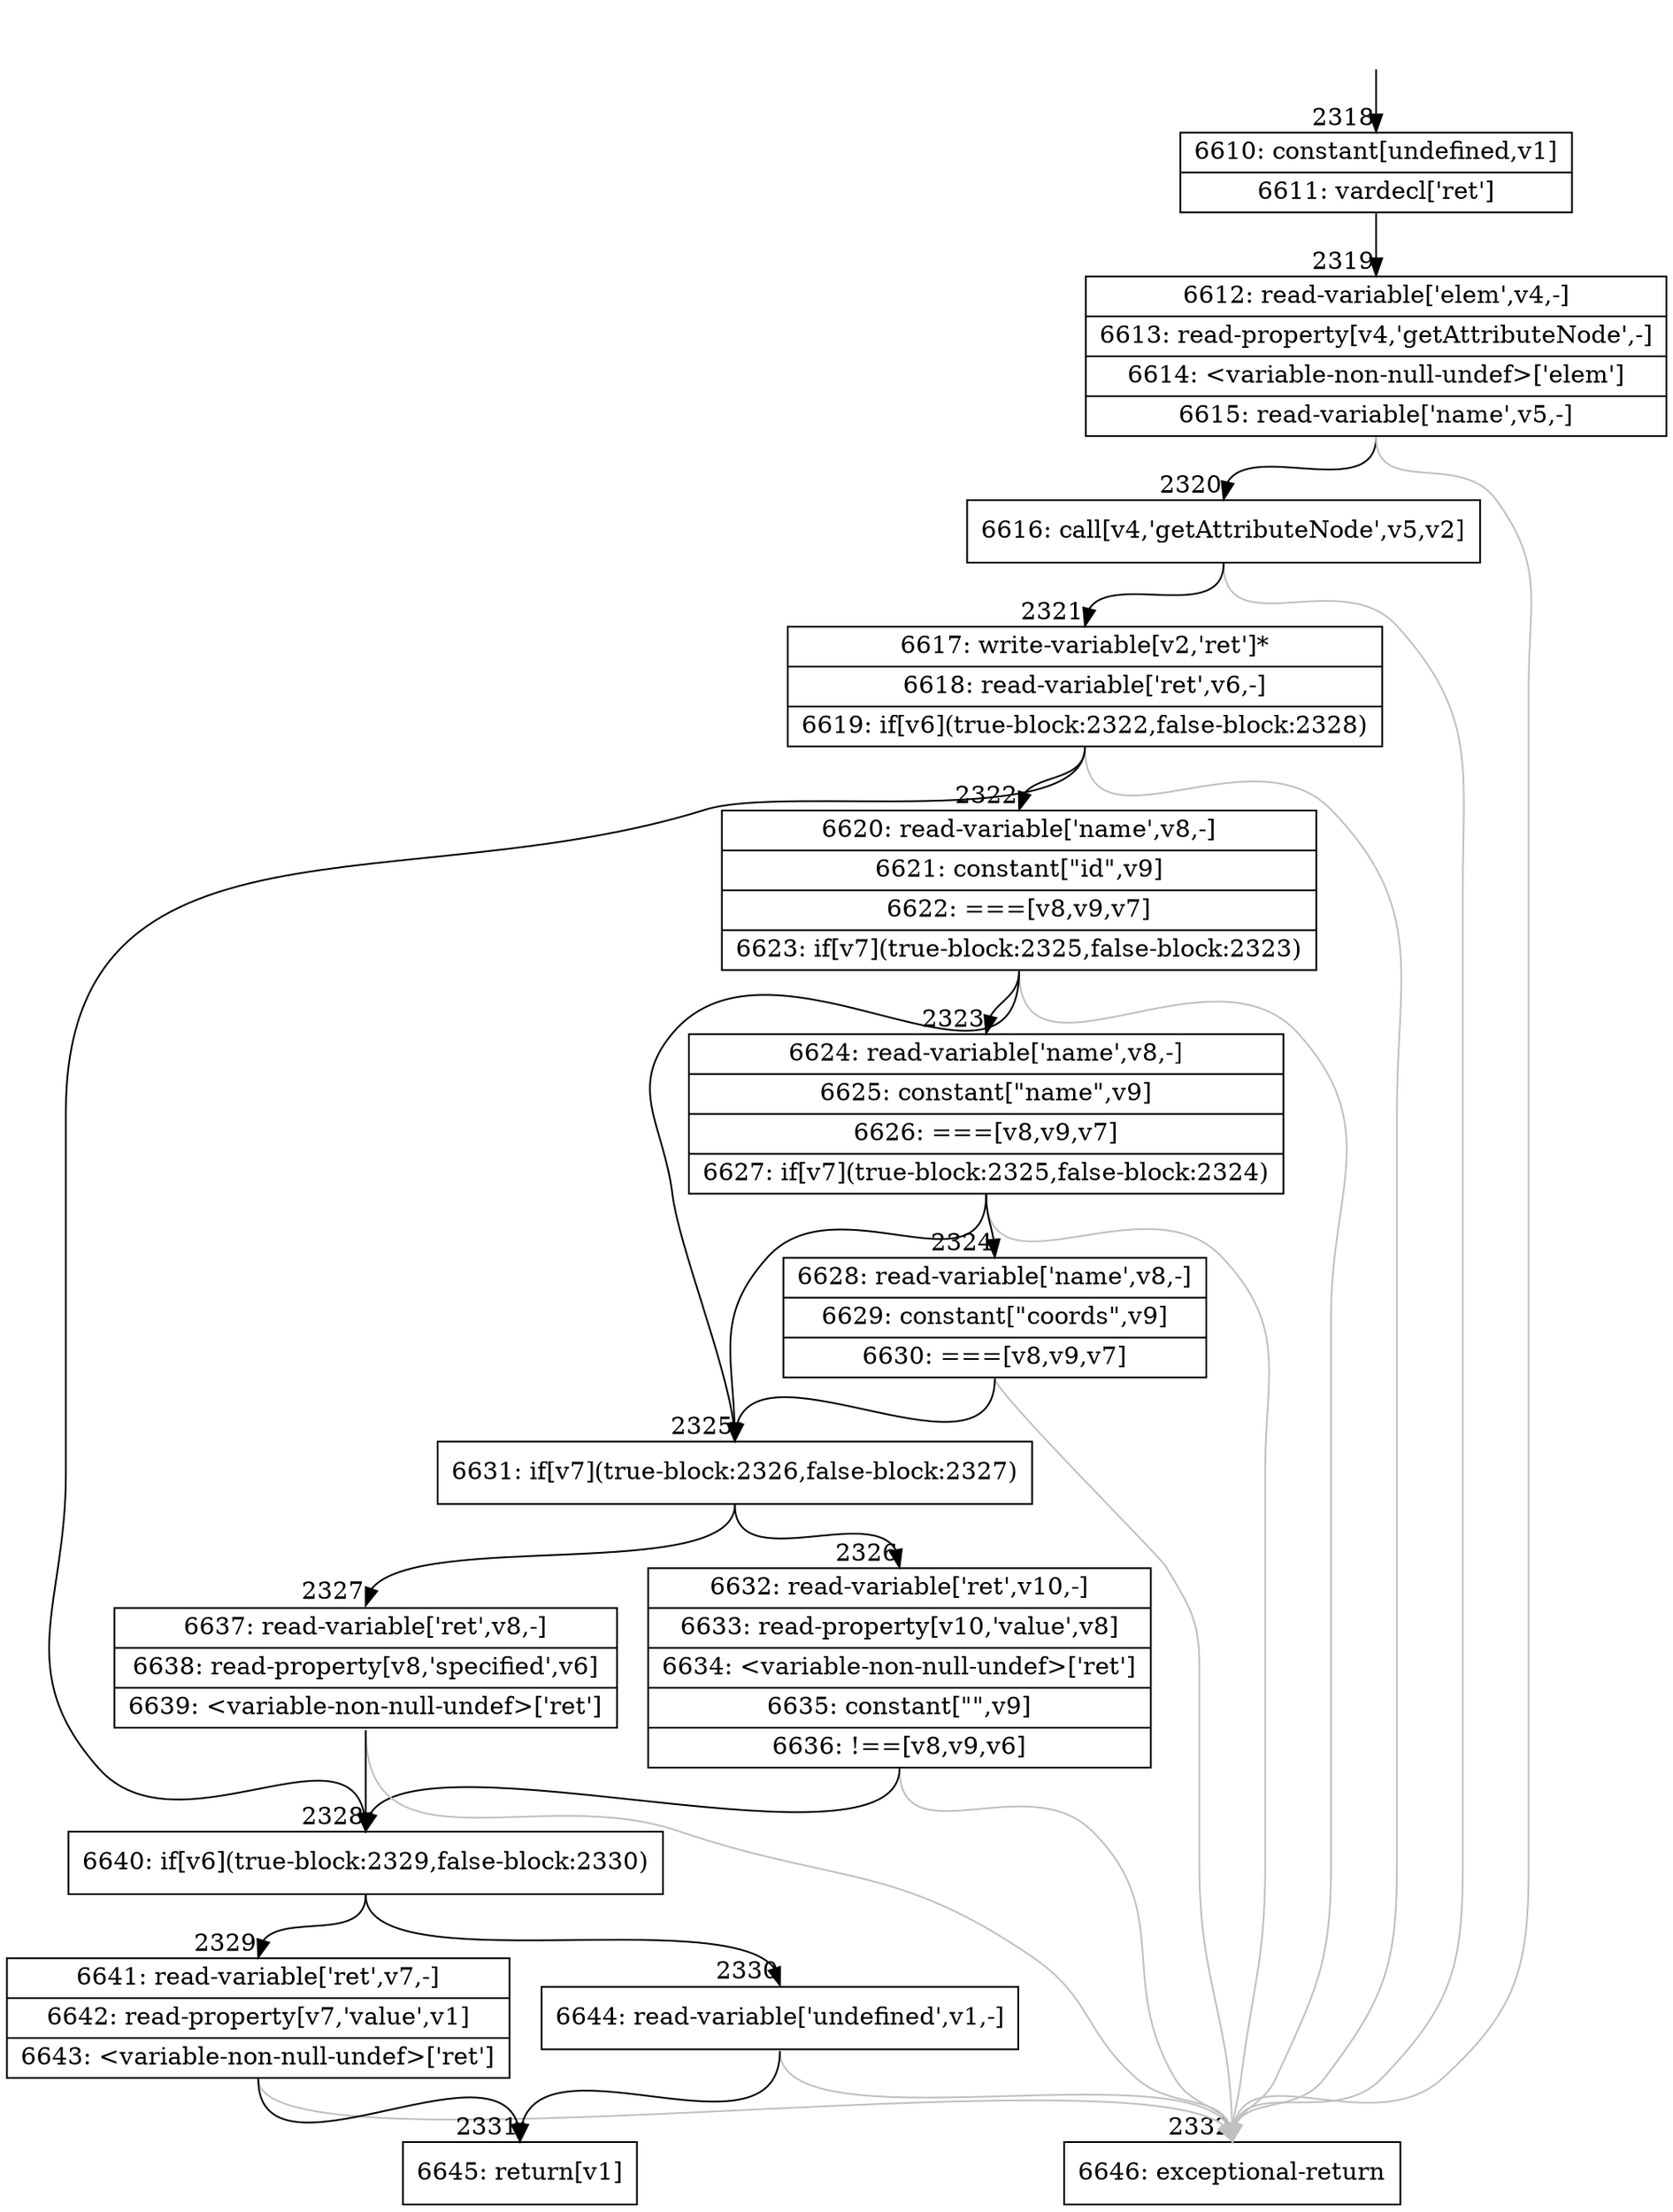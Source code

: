 digraph {
rankdir="TD"
BB_entry153[shape=none,label=""];
BB_entry153 -> BB2318 [tailport=s, headport=n, headlabel="    2318"]
BB2318 [shape=record label="{6610: constant[undefined,v1]|6611: vardecl['ret']}" ] 
BB2318 -> BB2319 [tailport=s, headport=n, headlabel="      2319"]
BB2319 [shape=record label="{6612: read-variable['elem',v4,-]|6613: read-property[v4,'getAttributeNode',-]|6614: \<variable-non-null-undef\>['elem']|6615: read-variable['name',v5,-]}" ] 
BB2319 -> BB2320 [tailport=s, headport=n, headlabel="      2320"]
BB2319 -> BB2332 [tailport=s, headport=n, color=gray, headlabel="      2332"]
BB2320 [shape=record label="{6616: call[v4,'getAttributeNode',v5,v2]}" ] 
BB2320 -> BB2321 [tailport=s, headport=n, headlabel="      2321"]
BB2320 -> BB2332 [tailport=s, headport=n, color=gray]
BB2321 [shape=record label="{6617: write-variable[v2,'ret']*|6618: read-variable['ret',v6,-]|6619: if[v6](true-block:2322,false-block:2328)}" ] 
BB2321 -> BB2328 [tailport=s, headport=n, headlabel="      2328"]
BB2321 -> BB2322 [tailport=s, headport=n, headlabel="      2322"]
BB2321 -> BB2332 [tailport=s, headport=n, color=gray]
BB2322 [shape=record label="{6620: read-variable['name',v8,-]|6621: constant[\"id\",v9]|6622: ===[v8,v9,v7]|6623: if[v7](true-block:2325,false-block:2323)}" ] 
BB2322 -> BB2325 [tailport=s, headport=n, headlabel="      2325"]
BB2322 -> BB2323 [tailport=s, headport=n, headlabel="      2323"]
BB2322 -> BB2332 [tailport=s, headport=n, color=gray]
BB2323 [shape=record label="{6624: read-variable['name',v8,-]|6625: constant[\"name\",v9]|6626: ===[v8,v9,v7]|6627: if[v7](true-block:2325,false-block:2324)}" ] 
BB2323 -> BB2325 [tailport=s, headport=n]
BB2323 -> BB2324 [tailport=s, headport=n, headlabel="      2324"]
BB2323 -> BB2332 [tailport=s, headport=n, color=gray]
BB2324 [shape=record label="{6628: read-variable['name',v8,-]|6629: constant[\"coords\",v9]|6630: ===[v8,v9,v7]}" ] 
BB2324 -> BB2325 [tailport=s, headport=n]
BB2324 -> BB2332 [tailport=s, headport=n, color=gray]
BB2325 [shape=record label="{6631: if[v7](true-block:2326,false-block:2327)}" ] 
BB2325 -> BB2326 [tailport=s, headport=n, headlabel="      2326"]
BB2325 -> BB2327 [tailport=s, headport=n, headlabel="      2327"]
BB2326 [shape=record label="{6632: read-variable['ret',v10,-]|6633: read-property[v10,'value',v8]|6634: \<variable-non-null-undef\>['ret']|6635: constant[\"\",v9]|6636: !==[v8,v9,v6]}" ] 
BB2326 -> BB2328 [tailport=s, headport=n]
BB2326 -> BB2332 [tailport=s, headport=n, color=gray]
BB2327 [shape=record label="{6637: read-variable['ret',v8,-]|6638: read-property[v8,'specified',v6]|6639: \<variable-non-null-undef\>['ret']}" ] 
BB2327 -> BB2328 [tailport=s, headport=n]
BB2327 -> BB2332 [tailport=s, headport=n, color=gray]
BB2328 [shape=record label="{6640: if[v6](true-block:2329,false-block:2330)}" ] 
BB2328 -> BB2329 [tailport=s, headport=n, headlabel="      2329"]
BB2328 -> BB2330 [tailport=s, headport=n, headlabel="      2330"]
BB2329 [shape=record label="{6641: read-variable['ret',v7,-]|6642: read-property[v7,'value',v1]|6643: \<variable-non-null-undef\>['ret']}" ] 
BB2329 -> BB2331 [tailport=s, headport=n, headlabel="      2331"]
BB2329 -> BB2332 [tailport=s, headport=n, color=gray]
BB2330 [shape=record label="{6644: read-variable['undefined',v1,-]}" ] 
BB2330 -> BB2331 [tailport=s, headport=n]
BB2330 -> BB2332 [tailport=s, headport=n, color=gray]
BB2331 [shape=record label="{6645: return[v1]}" ] 
BB2332 [shape=record label="{6646: exceptional-return}" ] 
}
